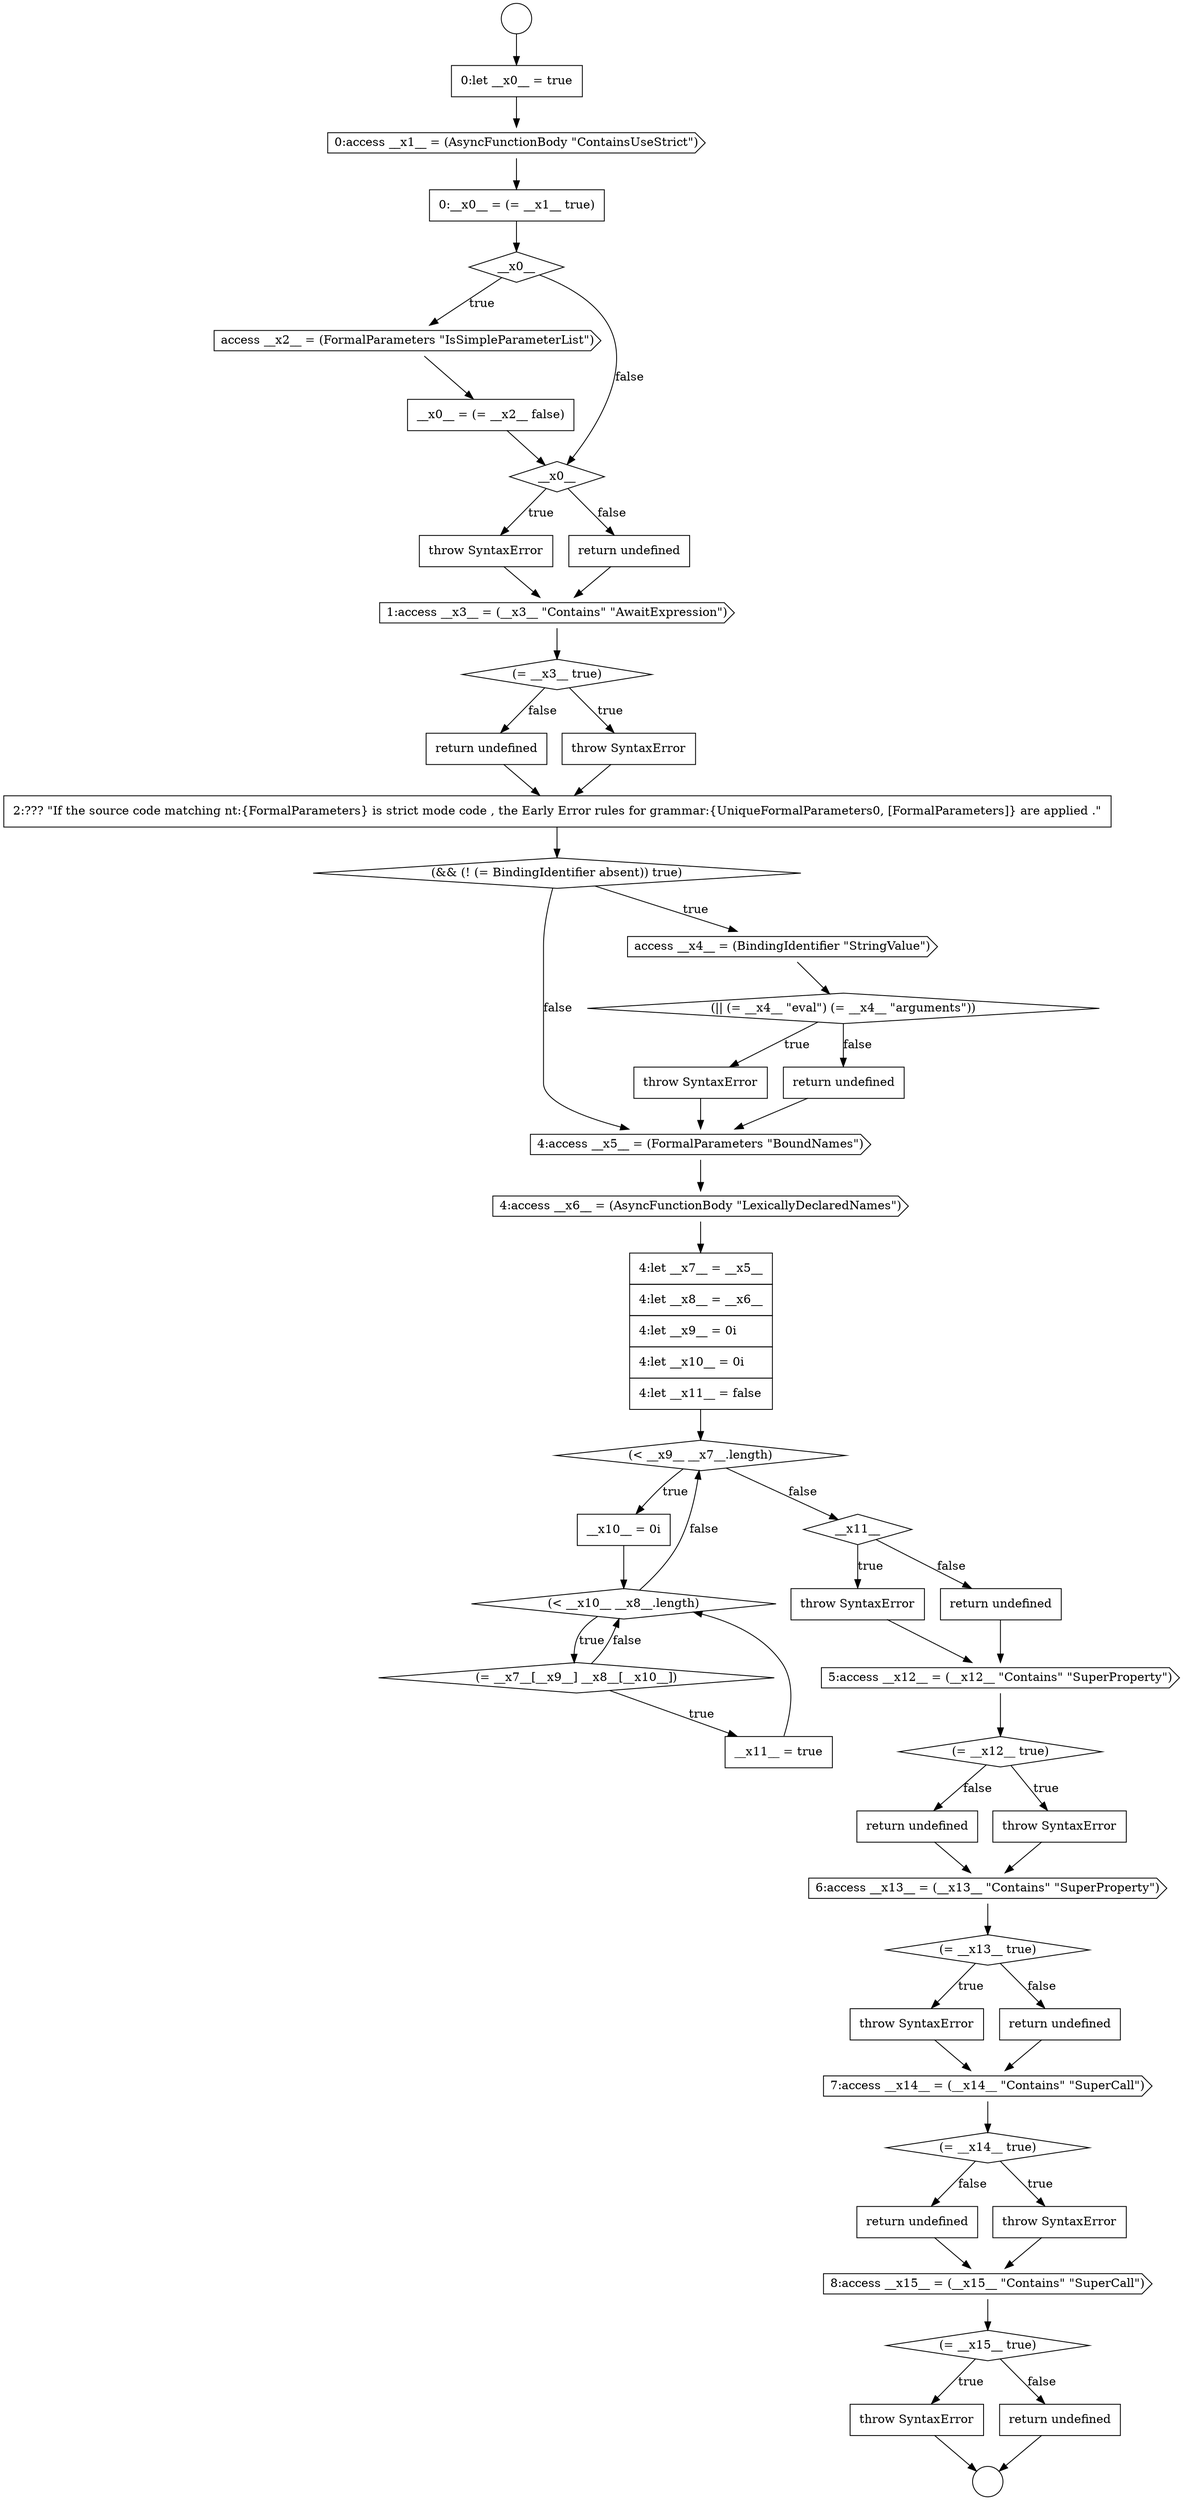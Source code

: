 digraph {
  node20958 [shape=circle label=" " color="black" fillcolor="white" style=filled]
  node21004 [shape=none, margin=0, label=<<font color="black">
    <table border="0" cellborder="1" cellspacing="0" cellpadding="10">
      <tr><td align="left">throw SyntaxError</td></tr>
    </table>
  </font>> color="black" fillcolor="white" style=filled]
  node20981 [shape=none, margin=0, label=<<font color="black">
    <table border="0" cellborder="1" cellspacing="0" cellpadding="10">
      <tr><td align="left">4:let __x7__ = __x5__</td></tr>
      <tr><td align="left">4:let __x8__ = __x6__</td></tr>
      <tr><td align="left">4:let __x9__ = 0i</td></tr>
      <tr><td align="left">4:let __x10__ = 0i</td></tr>
      <tr><td align="left">4:let __x11__ = false</td></tr>
    </table>
  </font>> color="black" fillcolor="white" style=filled]
  node20998 [shape=cds, label=<<font color="black">7:access __x14__ = (__x14__ &quot;Contains&quot; &quot;SuperCall&quot;)</font>> color="black" fillcolor="white" style=filled]
  node20994 [shape=cds, label=<<font color="black">6:access __x13__ = (__x13__ &quot;Contains&quot; &quot;SuperProperty&quot;)</font>> color="black" fillcolor="white" style=filled]
  node20967 [shape=none, margin=0, label=<<font color="black">
    <table border="0" cellborder="1" cellspacing="0" cellpadding="10">
      <tr><td align="left">throw SyntaxError</td></tr>
    </table>
  </font>> color="black" fillcolor="white" style=filled]
  node20964 [shape=cds, label=<<font color="black">access __x2__ = (FormalParameters &quot;IsSimpleParameterList&quot;)</font>> color="black" fillcolor="white" style=filled]
  node20960 [shape=none, margin=0, label=<<font color="black">
    <table border="0" cellborder="1" cellspacing="0" cellpadding="10">
      <tr><td align="left">0:let __x0__ = true</td></tr>
    </table>
  </font>> color="black" fillcolor="white" style=filled]
  node20980 [shape=cds, label=<<font color="black">4:access __x6__ = (AsyncFunctionBody &quot;LexicallyDeclaredNames&quot;)</font>> color="black" fillcolor="white" style=filled]
  node20983 [shape=none, margin=0, label=<<font color="black">
    <table border="0" cellborder="1" cellspacing="0" cellpadding="10">
      <tr><td align="left">__x10__ = 0i</td></tr>
    </table>
  </font>> color="black" fillcolor="white" style=filled]
  node20996 [shape=none, margin=0, label=<<font color="black">
    <table border="0" cellborder="1" cellspacing="0" cellpadding="10">
      <tr><td align="left">throw SyntaxError</td></tr>
    </table>
  </font>> color="black" fillcolor="white" style=filled]
  node20962 [shape=none, margin=0, label=<<font color="black">
    <table border="0" cellborder="1" cellspacing="0" cellpadding="10">
      <tr><td align="left">0:__x0__ = (= __x1__ true)</td></tr>
    </table>
  </font>> color="black" fillcolor="white" style=filled]
  node20965 [shape=none, margin=0, label=<<font color="black">
    <table border="0" cellborder="1" cellspacing="0" cellpadding="10">
      <tr><td align="left">__x0__ = (= __x2__ false)</td></tr>
    </table>
  </font>> color="black" fillcolor="white" style=filled]
  node20993 [shape=none, margin=0, label=<<font color="black">
    <table border="0" cellborder="1" cellspacing="0" cellpadding="10">
      <tr><td align="left">return undefined</td></tr>
    </table>
  </font>> color="black" fillcolor="white" style=filled]
  node20973 [shape=none, margin=0, label=<<font color="black">
    <table border="0" cellborder="1" cellspacing="0" cellpadding="10">
      <tr><td align="left">2:??? &quot;If the source code matching nt:{FormalParameters} is strict mode code , the Early Error rules for grammar:{UniqueFormalParameters0, [FormalParameters]} are applied .&quot;</td></tr>
    </table>
  </font>> color="black" fillcolor="white" style=filled]
  node20990 [shape=cds, label=<<font color="black">5:access __x12__ = (__x12__ &quot;Contains&quot; &quot;SuperProperty&quot;)</font>> color="black" fillcolor="white" style=filled]
  node20969 [shape=cds, label=<<font color="black">1:access __x3__ = (__x3__ &quot;Contains&quot; &quot;AwaitExpression&quot;)</font>> color="black" fillcolor="white" style=filled]
  node20986 [shape=none, margin=0, label=<<font color="black">
    <table border="0" cellborder="1" cellspacing="0" cellpadding="10">
      <tr><td align="left">__x11__ = true</td></tr>
    </table>
  </font>> color="black" fillcolor="white" style=filled]
  node20997 [shape=none, margin=0, label=<<font color="black">
    <table border="0" cellborder="1" cellspacing="0" cellpadding="10">
      <tr><td align="left">return undefined</td></tr>
    </table>
  </font>> color="black" fillcolor="white" style=filled]
  node20978 [shape=none, margin=0, label=<<font color="black">
    <table border="0" cellborder="1" cellspacing="0" cellpadding="10">
      <tr><td align="left">return undefined</td></tr>
    </table>
  </font>> color="black" fillcolor="white" style=filled]
  node20963 [shape=diamond, label=<<font color="black">__x0__</font>> color="black" fillcolor="white" style=filled]
  node20966 [shape=diamond, label=<<font color="black">__x0__</font>> color="black" fillcolor="white" style=filled]
  node20989 [shape=none, margin=0, label=<<font color="black">
    <table border="0" cellborder="1" cellspacing="0" cellpadding="10">
      <tr><td align="left">return undefined</td></tr>
    </table>
  </font>> color="black" fillcolor="white" style=filled]
  node20972 [shape=none, margin=0, label=<<font color="black">
    <table border="0" cellborder="1" cellspacing="0" cellpadding="10">
      <tr><td align="left">return undefined</td></tr>
    </table>
  </font>> color="black" fillcolor="white" style=filled]
  node20976 [shape=diamond, label=<<font color="black">(|| (= __x4__ &quot;eval&quot;) (= __x4__ &quot;arguments&quot;))</font>> color="black" fillcolor="white" style=filled]
  node20985 [shape=diamond, label=<<font color="black">(= __x7__[__x9__] __x8__[__x10__])</font>> color="black" fillcolor="white" style=filled]
  node20979 [shape=cds, label=<<font color="black">4:access __x5__ = (FormalParameters &quot;BoundNames&quot;)</font>> color="black" fillcolor="white" style=filled]
  node20982 [shape=diamond, label=<<font color="black">(&lt; __x9__ __x7__.length)</font>> color="black" fillcolor="white" style=filled]
  node21003 [shape=diamond, label=<<font color="black">(= __x15__ true)</font>> color="black" fillcolor="white" style=filled]
  node21001 [shape=none, margin=0, label=<<font color="black">
    <table border="0" cellborder="1" cellspacing="0" cellpadding="10">
      <tr><td align="left">return undefined</td></tr>
    </table>
  </font>> color="black" fillcolor="white" style=filled]
  node20995 [shape=diamond, label=<<font color="black">(= __x13__ true)</font>> color="black" fillcolor="white" style=filled]
  node20975 [shape=cds, label=<<font color="black">access __x4__ = (BindingIdentifier &quot;StringValue&quot;)</font>> color="black" fillcolor="white" style=filled]
  node20988 [shape=none, margin=0, label=<<font color="black">
    <table border="0" cellborder="1" cellspacing="0" cellpadding="10">
      <tr><td align="left">throw SyntaxError</td></tr>
    </table>
  </font>> color="black" fillcolor="white" style=filled]
  node20999 [shape=diamond, label=<<font color="black">(= __x14__ true)</font>> color="black" fillcolor="white" style=filled]
  node20992 [shape=none, margin=0, label=<<font color="black">
    <table border="0" cellborder="1" cellspacing="0" cellpadding="10">
      <tr><td align="left">throw SyntaxError</td></tr>
    </table>
  </font>> color="black" fillcolor="white" style=filled]
  node20968 [shape=none, margin=0, label=<<font color="black">
    <table border="0" cellborder="1" cellspacing="0" cellpadding="10">
      <tr><td align="left">return undefined</td></tr>
    </table>
  </font>> color="black" fillcolor="white" style=filled]
  node20961 [shape=cds, label=<<font color="black">0:access __x1__ = (AsyncFunctionBody &quot;ContainsUseStrict&quot;)</font>> color="black" fillcolor="white" style=filled]
  node20971 [shape=none, margin=0, label=<<font color="black">
    <table border="0" cellborder="1" cellspacing="0" cellpadding="10">
      <tr><td align="left">throw SyntaxError</td></tr>
    </table>
  </font>> color="black" fillcolor="white" style=filled]
  node21002 [shape=cds, label=<<font color="black">8:access __x15__ = (__x15__ &quot;Contains&quot; &quot;SuperCall&quot;)</font>> color="black" fillcolor="white" style=filled]
  node20974 [shape=diamond, label=<<font color="black">(&amp;&amp; (! (= BindingIdentifier absent)) true)</font>> color="black" fillcolor="white" style=filled]
  node20987 [shape=diamond, label=<<font color="black">__x11__</font>> color="black" fillcolor="white" style=filled]
  node20959 [shape=circle label=" " color="black" fillcolor="white" style=filled]
  node20991 [shape=diamond, label=<<font color="black">(= __x12__ true)</font>> color="black" fillcolor="white" style=filled]
  node20970 [shape=diamond, label=<<font color="black">(= __x3__ true)</font>> color="black" fillcolor="white" style=filled]
  node21000 [shape=none, margin=0, label=<<font color="black">
    <table border="0" cellborder="1" cellspacing="0" cellpadding="10">
      <tr><td align="left">throw SyntaxError</td></tr>
    </table>
  </font>> color="black" fillcolor="white" style=filled]
  node21005 [shape=none, margin=0, label=<<font color="black">
    <table border="0" cellborder="1" cellspacing="0" cellpadding="10">
      <tr><td align="left">return undefined</td></tr>
    </table>
  </font>> color="black" fillcolor="white" style=filled]
  node20977 [shape=none, margin=0, label=<<font color="black">
    <table border="0" cellborder="1" cellspacing="0" cellpadding="10">
      <tr><td align="left">throw SyntaxError</td></tr>
    </table>
  </font>> color="black" fillcolor="white" style=filled]
  node20984 [shape=diamond, label=<<font color="black">(&lt; __x10__ __x8__.length)</font>> color="black" fillcolor="white" style=filled]
  node20972 -> node20973 [ color="black"]
  node20979 -> node20980 [ color="black"]
  node20961 -> node20962 [ color="black"]
  node20966 -> node20967 [label=<<font color="black">true</font>> color="black"]
  node20966 -> node20968 [label=<<font color="black">false</font>> color="black"]
  node20963 -> node20964 [label=<<font color="black">true</font>> color="black"]
  node20963 -> node20966 [label=<<font color="black">false</font>> color="black"]
  node21000 -> node21002 [ color="black"]
  node20989 -> node20990 [ color="black"]
  node20978 -> node20979 [ color="black"]
  node20974 -> node20975 [label=<<font color="black">true</font>> color="black"]
  node20974 -> node20979 [label=<<font color="black">false</font>> color="black"]
  node20964 -> node20965 [ color="black"]
  node20960 -> node20961 [ color="black"]
  node20986 -> node20984 [ color="black"]
  node21004 -> node20959 [ color="black"]
  node20984 -> node20985 [label=<<font color="black">true</font>> color="black"]
  node20984 -> node20982 [label=<<font color="black">false</font>> color="black"]
  node20958 -> node20960 [ color="black"]
  node20968 -> node20969 [ color="black"]
  node20976 -> node20977 [label=<<font color="black">true</font>> color="black"]
  node20976 -> node20978 [label=<<font color="black">false</font>> color="black"]
  node20999 -> node21000 [label=<<font color="black">true</font>> color="black"]
  node20999 -> node21001 [label=<<font color="black">false</font>> color="black"]
  node20991 -> node20992 [label=<<font color="black">true</font>> color="black"]
  node20991 -> node20993 [label=<<font color="black">false</font>> color="black"]
  node20985 -> node20986 [label=<<font color="black">true</font>> color="black"]
  node20985 -> node20984 [label=<<font color="black">false</font>> color="black"]
  node20967 -> node20969 [ color="black"]
  node20970 -> node20971 [label=<<font color="black">true</font>> color="black"]
  node20970 -> node20972 [label=<<font color="black">false</font>> color="black"]
  node20993 -> node20994 [ color="black"]
  node20969 -> node20970 [ color="black"]
  node20996 -> node20998 [ color="black"]
  node20990 -> node20991 [ color="black"]
  node20962 -> node20963 [ color="black"]
  node20982 -> node20983 [label=<<font color="black">true</font>> color="black"]
  node20982 -> node20987 [label=<<font color="black">false</font>> color="black"]
  node20975 -> node20976 [ color="black"]
  node20987 -> node20988 [label=<<font color="black">true</font>> color="black"]
  node20987 -> node20989 [label=<<font color="black">false</font>> color="black"]
  node20965 -> node20966 [ color="black"]
  node21003 -> node21004 [label=<<font color="black">true</font>> color="black"]
  node21003 -> node21005 [label=<<font color="black">false</font>> color="black"]
  node21005 -> node20959 [ color="black"]
  node20981 -> node20982 [ color="black"]
  node20997 -> node20998 [ color="black"]
  node21002 -> node21003 [ color="black"]
  node20980 -> node20981 [ color="black"]
  node20994 -> node20995 [ color="black"]
  node20977 -> node20979 [ color="black"]
  node20998 -> node20999 [ color="black"]
  node20983 -> node20984 [ color="black"]
  node20973 -> node20974 [ color="black"]
  node20988 -> node20990 [ color="black"]
  node20995 -> node20996 [label=<<font color="black">true</font>> color="black"]
  node20995 -> node20997 [label=<<font color="black">false</font>> color="black"]
  node20971 -> node20973 [ color="black"]
  node21001 -> node21002 [ color="black"]
  node20992 -> node20994 [ color="black"]
}
